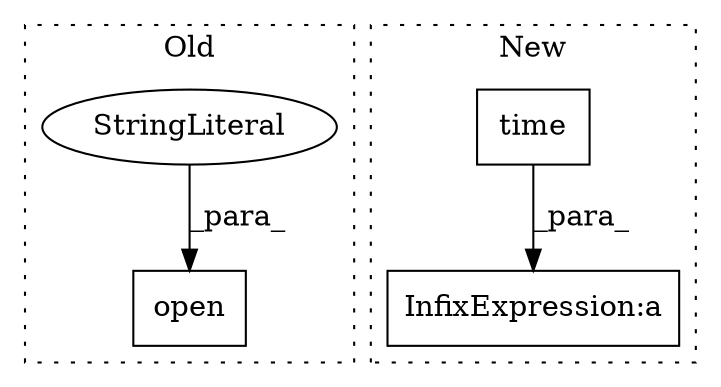 digraph G {
subgraph cluster0 {
1 [label="open" a="32" s="352,369" l="5,1" shape="box"];
3 [label="StringLiteral" a="45" s="366" l="3" shape="ellipse"];
label = "Old";
style="dotted";
}
subgraph cluster1 {
2 [label="time" a="32" s="668" l="6" shape="box"];
4 [label="InfixExpression:a" a="27" s="655" l="8" shape="box"];
label = "New";
style="dotted";
}
2 -> 4 [label="_para_"];
3 -> 1 [label="_para_"];
}